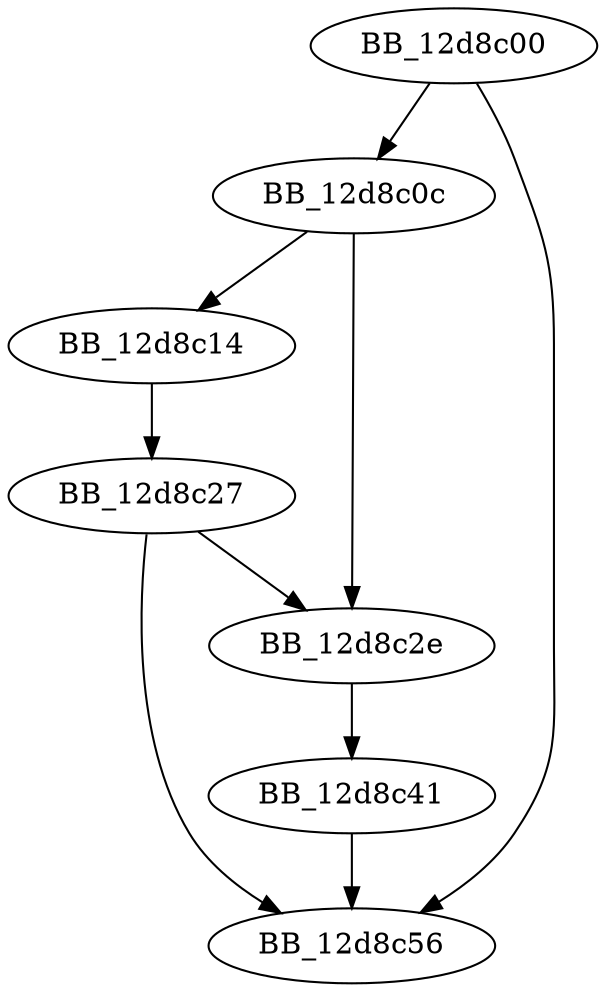DiGraph sub_12D8C00{
BB_12d8c00->BB_12d8c0c
BB_12d8c00->BB_12d8c56
BB_12d8c0c->BB_12d8c14
BB_12d8c0c->BB_12d8c2e
BB_12d8c14->BB_12d8c27
BB_12d8c27->BB_12d8c2e
BB_12d8c27->BB_12d8c56
BB_12d8c2e->BB_12d8c41
BB_12d8c41->BB_12d8c56
}
